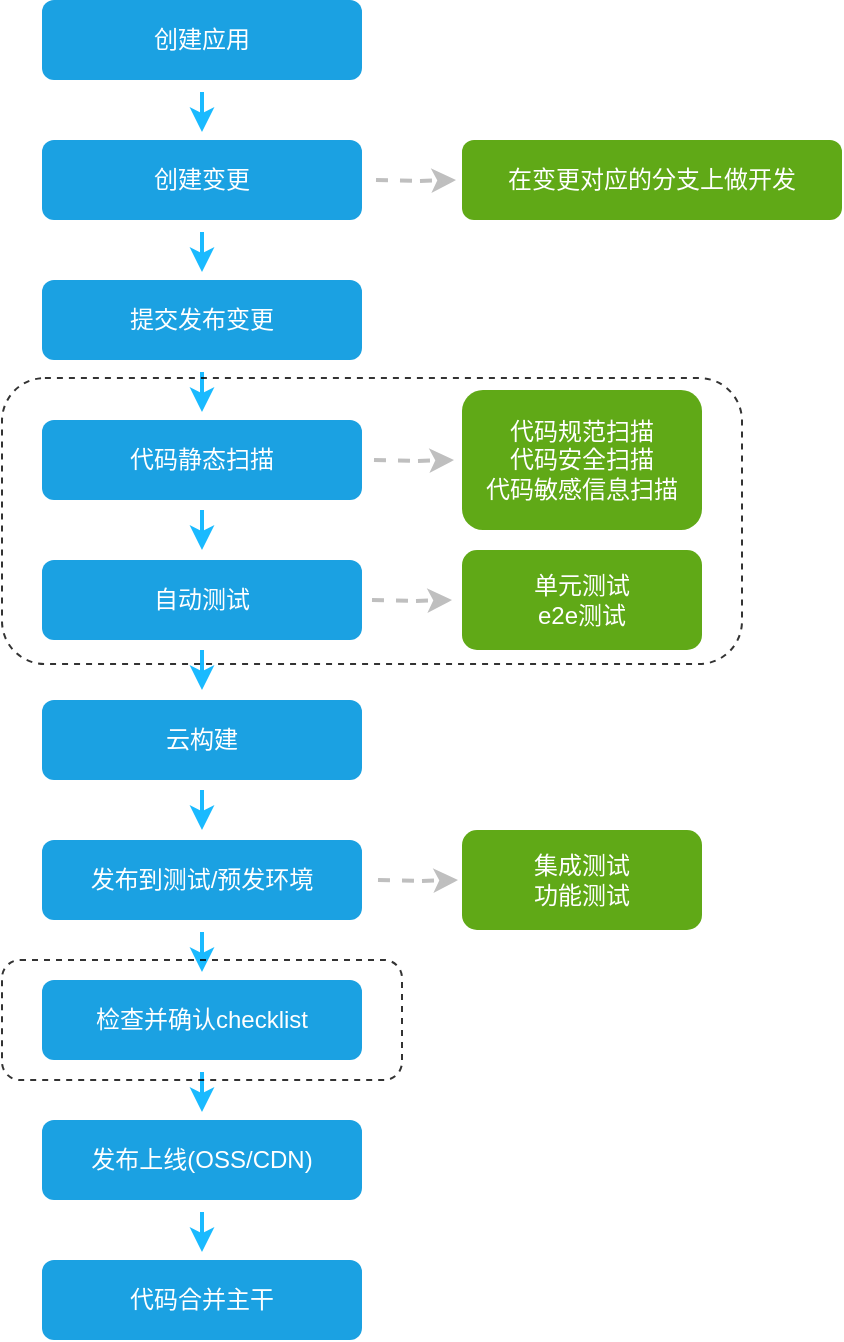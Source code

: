 <mxfile version="14.1.9" type="github">
  <diagram id="jYjINpF7x79-LPDF1dIi" name="Page-1">
    <mxGraphModel dx="1298" dy="834" grid="1" gridSize="10" guides="1" tooltips="1" connect="1" arrows="1" fold="1" page="1" pageScale="1" pageWidth="1169" pageHeight="1654" math="0" shadow="0">
      <root>
        <mxCell id="0" />
        <mxCell id="1" parent="0" />
        <mxCell id="ELzssq0WHBi2qNAVDBbx-1" value="" style="edgeStyle=orthogonalEdgeStyle;rounded=0;orthogonalLoop=1;jettySize=auto;html=1;entryX=0.5;entryY=0;entryDx=0;entryDy=0;strokeWidth=2;fillColor=#b1ddf0;strokeColor=#1ABAFF;" edge="1" parent="1">
          <mxGeometry relative="1" as="geometry">
            <mxPoint x="330" y="96" as="sourcePoint" />
            <mxPoint x="330" y="116" as="targetPoint" />
          </mxGeometry>
        </mxCell>
        <mxCell id="ELzssq0WHBi2qNAVDBbx-2" value="创建应用" style="rounded=1;whiteSpace=wrap;html=1;fillColor=#1ba1e2;fontColor=#ffffff;strokeColor=none;" vertex="1" parent="1">
          <mxGeometry x="250" y="50" width="160" height="40" as="geometry" />
        </mxCell>
        <mxCell id="ELzssq0WHBi2qNAVDBbx-3" value="" style="edgeStyle=orthogonalEdgeStyle;rounded=0;orthogonalLoop=1;jettySize=auto;html=1;strokeWidth=2;fontColor=#FFFFFF;dashed=1;strokeColor=#BFBFBF;" edge="1" parent="1">
          <mxGeometry relative="1" as="geometry">
            <mxPoint x="417" y="140" as="sourcePoint" />
            <mxPoint x="457" y="140" as="targetPoint" />
          </mxGeometry>
        </mxCell>
        <mxCell id="ELzssq0WHBi2qNAVDBbx-4" value="创建变更" style="rounded=1;whiteSpace=wrap;html=1;fontColor=#ffffff;strokeColor=none;fillColor=#1ba1e2;" vertex="1" parent="1">
          <mxGeometry x="250" y="120" width="160" height="40" as="geometry" />
        </mxCell>
        <mxCell id="ELzssq0WHBi2qNAVDBbx-5" value="" style="edgeStyle=orthogonalEdgeStyle;rounded=0;orthogonalLoop=1;jettySize=auto;html=1;entryX=0.5;entryY=0;entryDx=0;entryDy=0;strokeColor=#1ABAFF;strokeWidth=2;fillColor=#b1ddf0;" edge="1" parent="1">
          <mxGeometry relative="1" as="geometry">
            <mxPoint x="330" y="236" as="sourcePoint" />
            <mxPoint x="330" y="256" as="targetPoint" />
          </mxGeometry>
        </mxCell>
        <mxCell id="ELzssq0WHBi2qNAVDBbx-6" value="提交发布变更" style="rounded=1;whiteSpace=wrap;html=1;fontColor=#ffffff;strokeColor=none;fillColor=#1ba1e2;" vertex="1" parent="1">
          <mxGeometry x="250" y="190" width="160" height="40" as="geometry" />
        </mxCell>
        <mxCell id="ELzssq0WHBi2qNAVDBbx-7" value="" style="edgeStyle=orthogonalEdgeStyle;rounded=0;orthogonalLoop=1;jettySize=auto;html=1;strokeColor=#1ABAFF;strokeWidth=2;fillColor=#b1ddf0;" edge="1" parent="1">
          <mxGeometry relative="1" as="geometry">
            <mxPoint x="330" y="305" as="sourcePoint" />
            <mxPoint x="330" y="325" as="targetPoint" />
          </mxGeometry>
        </mxCell>
        <mxCell id="ELzssq0WHBi2qNAVDBbx-8" value="" style="edgeStyle=orthogonalEdgeStyle;rounded=0;orthogonalLoop=1;jettySize=auto;html=1;dashed=1;strokeColor=#BFBFBF;strokeWidth=2;fontColor=#FFFFFF;" edge="1" parent="1">
          <mxGeometry relative="1" as="geometry">
            <mxPoint x="416" y="280" as="sourcePoint" />
            <mxPoint x="456" y="280" as="targetPoint" />
          </mxGeometry>
        </mxCell>
        <mxCell id="ELzssq0WHBi2qNAVDBbx-9" value="代码静态扫描" style="rounded=1;whiteSpace=wrap;html=1;fontColor=#ffffff;strokeColor=none;fillColor=#1ba1e2;" vertex="1" parent="1">
          <mxGeometry x="250" y="260" width="160" height="40" as="geometry" />
        </mxCell>
        <mxCell id="ELzssq0WHBi2qNAVDBbx-10" value="" style="edgeStyle=orthogonalEdgeStyle;rounded=0;orthogonalLoop=1;jettySize=auto;html=1;strokeColor=#1ABAFF;strokeWidth=2;fillColor=#b1ddf0;" edge="1" parent="1">
          <mxGeometry relative="1" as="geometry">
            <mxPoint x="330" y="445" as="sourcePoint" />
            <mxPoint x="330" y="465" as="targetPoint" />
          </mxGeometry>
        </mxCell>
        <mxCell id="ELzssq0WHBi2qNAVDBbx-11" value="云构建" style="rounded=1;whiteSpace=wrap;html=1;fontColor=#ffffff;strokeColor=none;fillColor=#1ba1e2;" vertex="1" parent="1">
          <mxGeometry x="250" y="400" width="160" height="40" as="geometry" />
        </mxCell>
        <mxCell id="ELzssq0WHBi2qNAVDBbx-12" value="" style="edgeStyle=orthogonalEdgeStyle;rounded=0;orthogonalLoop=1;jettySize=auto;html=1;strokeColor=#1ABAFF;strokeWidth=2;fillColor=#b1ddf0;" edge="1" parent="1">
          <mxGeometry relative="1" as="geometry">
            <mxPoint x="330" y="516" as="sourcePoint" />
            <mxPoint x="330" y="536" as="targetPoint" />
          </mxGeometry>
        </mxCell>
        <mxCell id="ELzssq0WHBi2qNAVDBbx-13" value="" style="edgeStyle=orthogonalEdgeStyle;rounded=0;orthogonalLoop=1;jettySize=auto;html=1;dashed=1;strokeColor=#BFBFBF;strokeWidth=2;fontColor=#FFFFFF;" edge="1" parent="1">
          <mxGeometry relative="1" as="geometry">
            <mxPoint x="418" y="490" as="sourcePoint" />
            <mxPoint x="458" y="490" as="targetPoint" />
          </mxGeometry>
        </mxCell>
        <mxCell id="ELzssq0WHBi2qNAVDBbx-14" value="发布到测试/预发环境" style="rounded=1;whiteSpace=wrap;html=1;fontColor=#ffffff;strokeColor=none;fillColor=#1ba1e2;" vertex="1" parent="1">
          <mxGeometry x="250" y="470" width="160" height="40" as="geometry" />
        </mxCell>
        <mxCell id="ELzssq0WHBi2qNAVDBbx-15" value="" style="edgeStyle=orthogonalEdgeStyle;rounded=0;orthogonalLoop=1;jettySize=auto;html=1;strokeColor=#1ABAFF;strokeWidth=2;fillColor=#b1ddf0;" edge="1" parent="1">
          <mxGeometry relative="1" as="geometry">
            <mxPoint x="330" y="586" as="sourcePoint" />
            <mxPoint x="330" y="606" as="targetPoint" />
          </mxGeometry>
        </mxCell>
        <mxCell id="ELzssq0WHBi2qNAVDBbx-16" value="检查并确认checklist" style="rounded=1;whiteSpace=wrap;html=1;fontColor=#ffffff;strokeColor=none;fillColor=#1ba1e2;" vertex="1" parent="1">
          <mxGeometry x="250" y="540" width="160" height="40" as="geometry" />
        </mxCell>
        <mxCell id="ELzssq0WHBi2qNAVDBbx-17" value="" style="edgeStyle=orthogonalEdgeStyle;rounded=0;orthogonalLoop=1;jettySize=auto;html=1;strokeColor=#1ABAFF;strokeWidth=2;fillColor=#b1ddf0;" edge="1" parent="1">
          <mxGeometry relative="1" as="geometry">
            <mxPoint x="330" y="656" as="sourcePoint" />
            <mxPoint x="330" y="676" as="targetPoint" />
          </mxGeometry>
        </mxCell>
        <mxCell id="ELzssq0WHBi2qNAVDBbx-18" value="发布上线(OSS/CDN)" style="rounded=1;whiteSpace=wrap;html=1;fontColor=#ffffff;strokeColor=none;fillColor=#1ba1e2;" vertex="1" parent="1">
          <mxGeometry x="250" y="610" width="160" height="40" as="geometry" />
        </mxCell>
        <mxCell id="ELzssq0WHBi2qNAVDBbx-19" value="代码合并主干" style="rounded=1;whiteSpace=wrap;html=1;fontColor=#ffffff;strokeColor=none;fillColor=#1ba1e2;" vertex="1" parent="1">
          <mxGeometry x="250" y="680" width="160" height="40" as="geometry" />
        </mxCell>
        <mxCell id="ELzssq0WHBi2qNAVDBbx-20" value="代码规范扫描&lt;br&gt;代码安全扫描&lt;br&gt;代码敏感信息扫描" style="rounded=1;whiteSpace=wrap;html=1;fillColor=#60a917;fontColor=#ffffff;strokeColor=none;" vertex="1" parent="1">
          <mxGeometry x="460" y="245" width="120" height="70" as="geometry" />
        </mxCell>
        <mxCell id="ELzssq0WHBi2qNAVDBbx-21" value="在变更对应的分支上做开发" style="rounded=1;whiteSpace=wrap;html=1;fillColor=#60a917;fontColor=#ffffff;strokeColor=none;" vertex="1" parent="1">
          <mxGeometry x="460" y="120" width="190" height="40" as="geometry" />
        </mxCell>
        <mxCell id="ELzssq0WHBi2qNAVDBbx-22" value="" style="edgeStyle=orthogonalEdgeStyle;rounded=0;orthogonalLoop=1;jettySize=auto;html=1;entryX=0.5;entryY=0;entryDx=0;entryDy=0;strokeWidth=2;fillColor=#b1ddf0;strokeColor=#1ABAFF;" edge="1" parent="1">
          <mxGeometry relative="1" as="geometry">
            <mxPoint x="330" y="166" as="sourcePoint" />
            <mxPoint x="330" y="186" as="targetPoint" />
          </mxGeometry>
        </mxCell>
        <mxCell id="ELzssq0WHBi2qNAVDBbx-23" value="集成测试&lt;br&gt;功能测试" style="rounded=1;whiteSpace=wrap;html=1;fillColor=#60a917;fontColor=#ffffff;strokeColor=none;" vertex="1" parent="1">
          <mxGeometry x="460" y="465" width="120" height="50" as="geometry" />
        </mxCell>
        <mxCell id="ELzssq0WHBi2qNAVDBbx-24" value="" style="edgeStyle=orthogonalEdgeStyle;rounded=0;orthogonalLoop=1;jettySize=auto;html=1;strokeColor=#1ABAFF;strokeWidth=2;fontColor=#000000;fillColor=#b1ddf0;" edge="1" parent="1">
          <mxGeometry relative="1" as="geometry">
            <mxPoint x="330" y="375" as="sourcePoint" />
            <mxPoint x="330" y="395" as="targetPoint" />
          </mxGeometry>
        </mxCell>
        <mxCell id="ELzssq0WHBi2qNAVDBbx-25" value="" style="edgeStyle=orthogonalEdgeStyle;rounded=0;orthogonalLoop=1;jettySize=auto;html=1;dashed=1;strokeColor=#BFBFBF;strokeWidth=2;fontColor=#FFFFFF;" edge="1" parent="1">
          <mxGeometry relative="1" as="geometry">
            <mxPoint x="415" y="350" as="sourcePoint" />
            <mxPoint x="455" y="350" as="targetPoint" />
          </mxGeometry>
        </mxCell>
        <mxCell id="ELzssq0WHBi2qNAVDBbx-26" value="自动测试" style="rounded=1;whiteSpace=wrap;html=1;fontColor=#ffffff;strokeColor=none;fillColor=#1ba1e2;" vertex="1" parent="1">
          <mxGeometry x="250" y="330" width="160" height="40" as="geometry" />
        </mxCell>
        <mxCell id="ELzssq0WHBi2qNAVDBbx-27" value="单元测试&lt;br&gt;e2e测试" style="rounded=1;whiteSpace=wrap;html=1;fillColor=#60a917;fontColor=#ffffff;strokeColor=none;" vertex="1" parent="1">
          <mxGeometry x="460" y="325" width="120" height="50" as="geometry" />
        </mxCell>
        <mxCell id="ELzssq0WHBi2qNAVDBbx-28" value="" style="rounded=1;whiteSpace=wrap;html=1;fillColor=none;dashed=1;opacity=80;pointerEvents=0;" vertex="1" parent="1">
          <mxGeometry x="230" y="239" width="370" height="143" as="geometry" />
        </mxCell>
        <mxCell id="ELzssq0WHBi2qNAVDBbx-29" value="" style="rounded=1;whiteSpace=wrap;html=1;fillColor=none;dashed=1;opacity=80;" vertex="1" parent="1">
          <mxGeometry x="230" y="530" width="200" height="60" as="geometry" />
        </mxCell>
      </root>
    </mxGraphModel>
  </diagram>
</mxfile>
